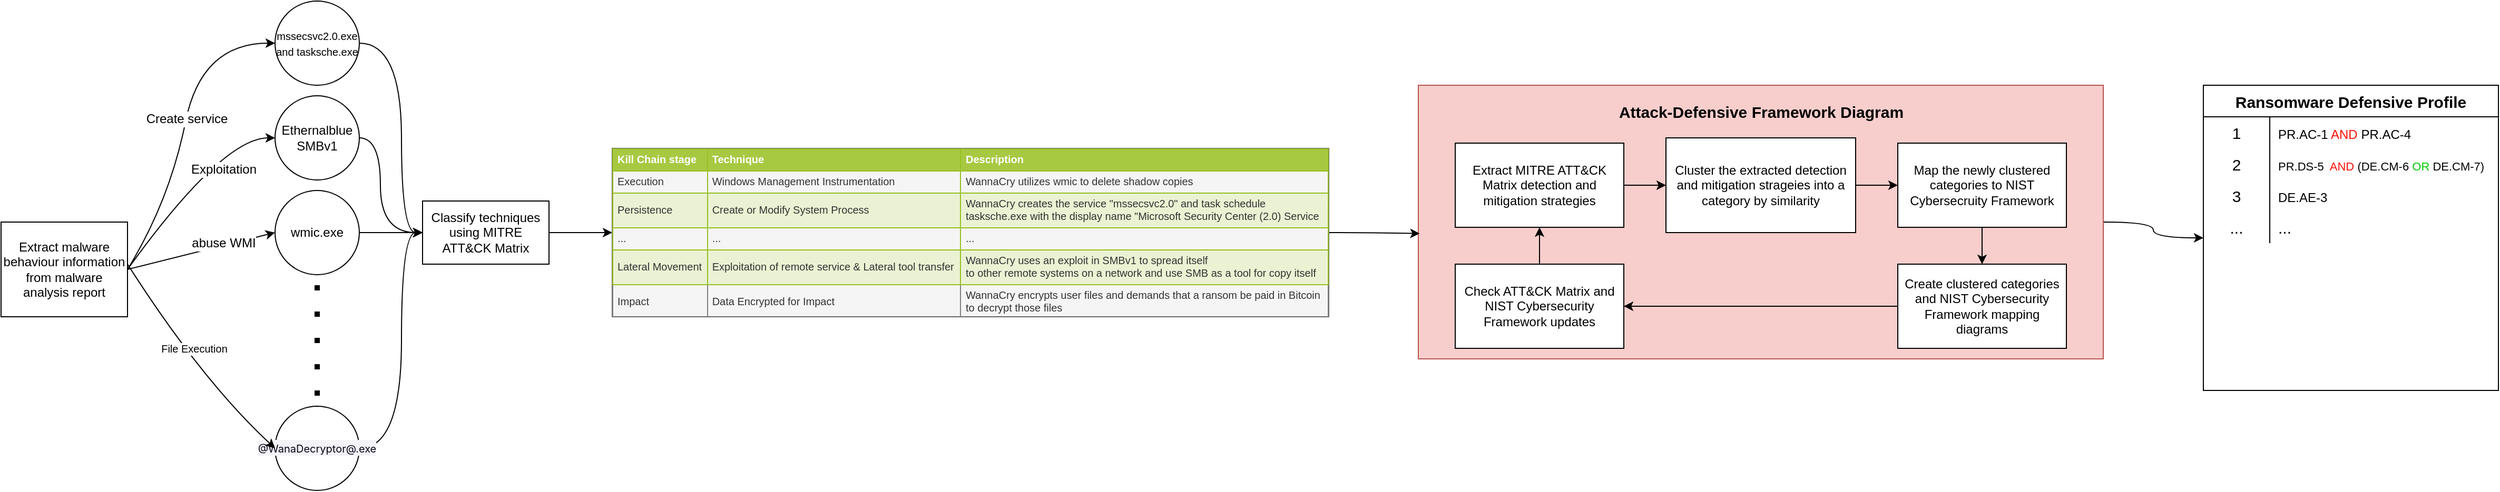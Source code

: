 <mxfile version="18.2.0" type="device"><diagram id="EA19JDgEaWXckomR4Jen" name="Page-1"><mxGraphModel dx="796" dy="465" grid="1" gridSize="10" guides="1" tooltips="1" connect="1" arrows="1" fold="1" page="1" pageScale="1" pageWidth="850" pageHeight="1100" math="0" shadow="0"><root><mxCell id="0"/><mxCell id="1" parent="0"/><mxCell id="eJ04dPqzH8mR7LR7WkOv-59" value="" style="edgeStyle=orthogonalEdgeStyle;curved=1;rounded=0;orthogonalLoop=1;jettySize=auto;html=1;fontSize=15;strokeWidth=1;entryX=0;entryY=0.5;entryDx=0;entryDy=0;" edge="1" parent="1" source="eJ04dPqzH8mR7LR7WkOv-54" target="eJ04dPqzH8mR7LR7WkOv-60"><mxGeometry relative="1" as="geometry"><mxPoint x="2085" y="230" as="targetPoint"/></mxGeometry></mxCell><mxCell id="eJ04dPqzH8mR7LR7WkOv-54" value="" style="rounded=0;whiteSpace=wrap;html=1;fontSize=10;fillColor=#f8cecc;strokeColor=#b85450;" vertex="1" parent="1"><mxGeometry x="1355" y="100" width="650" height="260" as="geometry"/></mxCell><mxCell id="eJ04dPqzH8mR7LR7WkOv-1" value="Extract malware behaviour information from malware analysis report" style="rounded=0;whiteSpace=wrap;html=1;" vertex="1" parent="1"><mxGeometry x="10" y="230" width="120" height="90" as="geometry"/></mxCell><mxCell id="eJ04dPqzH8mR7LR7WkOv-6" value="" style="curved=1;endArrow=classic;html=1;rounded=0;entryX=0;entryY=0.5;entryDx=0;entryDy=0;exitX=1;exitY=0.5;exitDx=0;exitDy=0;" edge="1" parent="1" source="eJ04dPqzH8mR7LR7WkOv-1" target="eJ04dPqzH8mR7LR7WkOv-7"><mxGeometry width="50" height="50" relative="1" as="geometry"><mxPoint x="130" y="360" as="sourcePoint"/><mxPoint x="240" y="60" as="targetPoint"/><Array as="points"><mxPoint x="170" y="210"/><mxPoint x="200" y="60"/></Array></mxGeometry></mxCell><mxCell id="eJ04dPqzH8mR7LR7WkOv-9" value="Create service" style="edgeLabel;html=1;align=center;verticalAlign=middle;resizable=0;points=[];fontSize=12;" vertex="1" connectable="0" parent="eJ04dPqzH8mR7LR7WkOv-6"><mxGeometry x="0.042" y="1" relative="1" as="geometry"><mxPoint x="1" as="offset"/></mxGeometry></mxCell><mxCell id="eJ04dPqzH8mR7LR7WkOv-24" style="edgeStyle=orthogonalEdgeStyle;rounded=0;orthogonalLoop=1;jettySize=auto;html=1;fontSize=10;strokeWidth=1;curved=1;entryX=0;entryY=0.5;entryDx=0;entryDy=0;" edge="1" parent="1" source="eJ04dPqzH8mR7LR7WkOv-7" target="eJ04dPqzH8mR7LR7WkOv-21"><mxGeometry relative="1" as="geometry"><mxPoint x="440" y="130" as="targetPoint"/><Array as="points"><mxPoint x="390" y="60"/><mxPoint x="390" y="240"/></Array></mxGeometry></mxCell><mxCell id="eJ04dPqzH8mR7LR7WkOv-7" value="&lt;font style=&quot;font-size: 10px;&quot;&gt;mssecsvc2.0.exe&lt;br&gt;and tasksche.exe&lt;br&gt;&lt;/font&gt;" style="ellipse;whiteSpace=wrap;html=1;aspect=fixed;" vertex="1" parent="1"><mxGeometry x="270" y="20" width="80" height="80" as="geometry"/></mxCell><mxCell id="eJ04dPqzH8mR7LR7WkOv-25" style="edgeStyle=orthogonalEdgeStyle;curved=1;rounded=0;orthogonalLoop=1;jettySize=auto;html=1;entryX=0;entryY=0.5;entryDx=0;entryDy=0;fontSize=10;strokeWidth=1;" edge="1" parent="1" source="eJ04dPqzH8mR7LR7WkOv-10" target="eJ04dPqzH8mR7LR7WkOv-21"><mxGeometry relative="1" as="geometry"><Array as="points"><mxPoint x="370" y="150"/><mxPoint x="370" y="240"/></Array></mxGeometry></mxCell><mxCell id="eJ04dPqzH8mR7LR7WkOv-10" value="Ethernalblue&lt;br&gt;SMBv1" style="ellipse;whiteSpace=wrap;html=1;aspect=fixed;" vertex="1" parent="1"><mxGeometry x="270" y="110" width="80" height="80" as="geometry"/></mxCell><mxCell id="eJ04dPqzH8mR7LR7WkOv-11" value="" style="curved=1;endArrow=classic;html=1;rounded=0;fontSize=12;entryX=0;entryY=0.5;entryDx=0;entryDy=0;exitX=1;exitY=0.5;exitDx=0;exitDy=0;" edge="1" parent="1" source="eJ04dPqzH8mR7LR7WkOv-1" target="eJ04dPqzH8mR7LR7WkOv-10"><mxGeometry width="50" height="50" relative="1" as="geometry"><mxPoint x="130" y="360" as="sourcePoint"/><mxPoint x="430" y="140" as="targetPoint"/><Array as="points"><mxPoint x="220" y="150"/></Array></mxGeometry></mxCell><mxCell id="eJ04dPqzH8mR7LR7WkOv-12" value="Exploitation" style="edgeLabel;html=1;align=center;verticalAlign=middle;resizable=0;points=[];fontSize=12;" vertex="1" connectable="0" parent="eJ04dPqzH8mR7LR7WkOv-11"><mxGeometry x="0.04" y="7" relative="1" as="geometry"><mxPoint x="34" y="-5" as="offset"/></mxGeometry></mxCell><mxCell id="eJ04dPqzH8mR7LR7WkOv-22" value="" style="edgeStyle=orthogonalEdgeStyle;rounded=0;orthogonalLoop=1;jettySize=auto;html=1;fontSize=10;strokeWidth=1;" edge="1" parent="1" source="eJ04dPqzH8mR7LR7WkOv-13" target="eJ04dPqzH8mR7LR7WkOv-21"><mxGeometry relative="1" as="geometry"/></mxCell><mxCell id="eJ04dPqzH8mR7LR7WkOv-13" value="wmic.exe" style="ellipse;whiteSpace=wrap;html=1;aspect=fixed;" vertex="1" parent="1"><mxGeometry x="270" y="200" width="80" height="80" as="geometry"/></mxCell><mxCell id="eJ04dPqzH8mR7LR7WkOv-15" value="" style="curved=1;endArrow=classic;html=1;rounded=0;fontSize=12;exitX=1;exitY=0.5;exitDx=0;exitDy=0;entryX=0;entryY=0.5;entryDx=0;entryDy=0;" edge="1" parent="1" source="eJ04dPqzH8mR7LR7WkOv-1" target="eJ04dPqzH8mR7LR7WkOv-13"><mxGeometry width="50" height="50" relative="1" as="geometry"><mxPoint x="380" y="290" as="sourcePoint"/><mxPoint x="430" y="240" as="targetPoint"/><Array as="points"><mxPoint x="190" y="260"/></Array></mxGeometry></mxCell><mxCell id="eJ04dPqzH8mR7LR7WkOv-16" value="abuse WMI" style="edgeLabel;html=1;align=center;verticalAlign=middle;resizable=0;points=[];fontSize=12;" vertex="1" connectable="0" parent="eJ04dPqzH8mR7LR7WkOv-15"><mxGeometry x="0.39" y="-14" relative="1" as="geometry"><mxPoint x="-10" y="-14" as="offset"/></mxGeometry></mxCell><mxCell id="eJ04dPqzH8mR7LR7WkOv-17" value="" style="endArrow=none;dashed=1;html=1;strokeWidth=5;fontSize=10;rounded=0;dashPattern=1 4;" edge="1" parent="1"><mxGeometry width="50" height="50" relative="1" as="geometry"><mxPoint x="310" y="290" as="sourcePoint"/><mxPoint x="310" y="400" as="targetPoint"/></mxGeometry></mxCell><mxCell id="eJ04dPqzH8mR7LR7WkOv-26" style="edgeStyle=orthogonalEdgeStyle;curved=1;rounded=0;orthogonalLoop=1;jettySize=auto;html=1;entryX=0;entryY=0.5;entryDx=0;entryDy=0;fontSize=10;strokeWidth=1;" edge="1" parent="1" source="eJ04dPqzH8mR7LR7WkOv-18" target="eJ04dPqzH8mR7LR7WkOv-21"><mxGeometry relative="1" as="geometry"><Array as="points"><mxPoint x="390" y="445"/><mxPoint x="390" y="240"/></Array></mxGeometry></mxCell><mxCell id="eJ04dPqzH8mR7LR7WkOv-18" value="&lt;span style=&quot;color: rgb(9, 5, 22); font-family: Barlow, -apple-system, BlinkMacSystemFont, &amp;quot;Segoe UI&amp;quot;, Helvetica, Arial, sans-serif, &amp;quot;Apple Color Emoji&amp;quot;, &amp;quot;Segoe UI Emoji&amp;quot;, &amp;quot;Segoe UI Symbol&amp;quot;; text-align: left; background-color: rgb(243, 243, 248);&quot;&gt;&lt;font style=&quot;font-size: 10px;&quot;&gt;@WanaDecryptor@.exe&lt;/font&gt;&lt;/span&gt;" style="ellipse;html=1;aspect=fixed;whiteSpace=wrap;" vertex="1" parent="1"><mxGeometry x="270" y="405" width="80" height="80" as="geometry"/></mxCell><mxCell id="eJ04dPqzH8mR7LR7WkOv-19" value="" style="curved=1;endArrow=classic;html=1;rounded=0;fontSize=10;strokeWidth=1;entryX=0;entryY=0.5;entryDx=0;entryDy=0;" edge="1" parent="1" target="eJ04dPqzH8mR7LR7WkOv-18"><mxGeometry width="50" height="50" relative="1" as="geometry"><mxPoint x="130" y="270" as="sourcePoint"/><mxPoint x="430" y="340" as="targetPoint"/><Array as="points"><mxPoint x="200" y="380"/></Array></mxGeometry></mxCell><mxCell id="eJ04dPqzH8mR7LR7WkOv-20" value="File Execution" style="edgeLabel;html=1;align=center;verticalAlign=middle;resizable=0;points=[];fontSize=10;" vertex="1" connectable="0" parent="eJ04dPqzH8mR7LR7WkOv-19"><mxGeometry x="-0.547" y="9" relative="1" as="geometry"><mxPoint x="28" y="42" as="offset"/></mxGeometry></mxCell><mxCell id="eJ04dPqzH8mR7LR7WkOv-43" style="edgeStyle=orthogonalEdgeStyle;curved=1;rounded=0;orthogonalLoop=1;jettySize=auto;html=1;entryX=0;entryY=0.5;entryDx=0;entryDy=0;fontSize=10;strokeWidth=1;" edge="1" parent="1" source="eJ04dPqzH8mR7LR7WkOv-21" target="eJ04dPqzH8mR7LR7WkOv-40"><mxGeometry relative="1" as="geometry"/></mxCell><mxCell id="eJ04dPqzH8mR7LR7WkOv-21" value="Classify techniques using MITRE ATT&amp;amp;CK Matrix" style="whiteSpace=wrap;html=1;" vertex="1" parent="1"><mxGeometry x="410" y="210" width="120" height="60" as="geometry"/></mxCell><mxCell id="eJ04dPqzH8mR7LR7WkOv-57" style="edgeStyle=orthogonalEdgeStyle;curved=1;rounded=0;orthogonalLoop=1;jettySize=auto;html=1;fontSize=15;strokeWidth=1;entryX=0.002;entryY=0.542;entryDx=0;entryDy=0;entryPerimeter=0;" edge="1" parent="1" source="eJ04dPqzH8mR7LR7WkOv-40" target="eJ04dPqzH8mR7LR7WkOv-54"><mxGeometry relative="1" as="geometry"><mxPoint x="1340" y="240" as="targetPoint"/></mxGeometry></mxCell><mxCell id="eJ04dPqzH8mR7LR7WkOv-40" value="&lt;table border=&quot;1&quot; width=&quot;100%&quot; height=&quot;100%&quot; cellpadding=&quot;4&quot; style=&quot;width:100%;height:100%;border-collapse:collapse;&quot;&gt;&lt;tbody&gt;&lt;tr style=&quot;background-color:#A7C942;color:#ffffff;border:1px solid #98bf21;&quot;&gt;&lt;th align=&quot;left&quot;&gt;Kill Chain stage&lt;/th&gt;&lt;th align=&quot;left&quot;&gt;Technique&lt;/th&gt;&lt;th align=&quot;left&quot;&gt;Description&lt;/th&gt;&lt;/tr&gt;&lt;tr style=&quot;border:1px solid #98bf21;&quot;&gt;&lt;td&gt;Execution&lt;/td&gt;&lt;td&gt;Windows Management Instrumentation&lt;/td&gt;&lt;td&gt;WannaCry utilizes wmic to delete shadow copies&lt;br&gt;&lt;/td&gt;&lt;/tr&gt;&lt;tr style=&quot;background-color:#EAF2D3;border:1px solid #98bf21;&quot;&gt;&lt;td&gt;Persistence&lt;/td&gt;&lt;td&gt;Create or Modify System Process&lt;/td&gt;&lt;td&gt;WannaCry creates the service &quot;mssecsvc2.0&quot; and task schedule &lt;br&gt;tasksche.exe with the display name &quot;Microsoft Security Center (2.0) Service&lt;/td&gt;&lt;/tr&gt;&lt;tr style=&quot;border:1px solid #98bf21;&quot;&gt;&lt;td&gt;...&lt;/td&gt;&lt;td&gt;...&lt;/td&gt;&lt;td&gt;...&lt;/td&gt;&lt;/tr&gt;&lt;tr style=&quot;background-color:#EAF2D3;border:1px solid #98bf21;&quot;&gt;&lt;td&gt;Lateral Movement&lt;/td&gt;&lt;td&gt;Exploitation of remote service &amp;amp; Lateral tool transfer&lt;/td&gt;&lt;td&gt;WannaCry uses an exploit in SMBv1 to spread itself &lt;br&gt;to other remote systems on a network and use SMB as a tool for copy itself&lt;/td&gt;&lt;/tr&gt;&lt;tr&gt;&lt;td&gt;Impact&lt;/td&gt;&lt;td&gt;Data Encrypted for Impact&lt;br&gt;&lt;/td&gt;&lt;td&gt;WannaCry encrypts user files and demands that a ransom be paid in Bitcoin &lt;br&gt;to decrypt those files&lt;br&gt;&lt;/td&gt;&lt;/tr&gt;&lt;/tbody&gt;&lt;/table&gt;" style="text;html=1;overflow=fill;rounded=0;fontSize=10;fillColor=#f5f5f5;fontColor=#333333;strokeColor=#666666;" vertex="1" parent="1"><mxGeometry x="590" y="160" width="680" height="160" as="geometry"/></mxCell><mxCell id="eJ04dPqzH8mR7LR7WkOv-44" value="" style="edgeStyle=orthogonalEdgeStyle;rounded=0;orthogonalLoop=1;jettySize=auto;html=1;" edge="1" parent="1" source="eJ04dPqzH8mR7LR7WkOv-45" target="eJ04dPqzH8mR7LR7WkOv-47"><mxGeometry relative="1" as="geometry"/></mxCell><mxCell id="eJ04dPqzH8mR7LR7WkOv-45" value="Extract MITRE ATT&amp;amp;CK Matrix detection and mitigation strategies" style="rounded=0;whiteSpace=wrap;html=1;" vertex="1" parent="1"><mxGeometry x="1390" y="155" width="160" height="80" as="geometry"/></mxCell><mxCell id="eJ04dPqzH8mR7LR7WkOv-46" value="" style="edgeStyle=orthogonalEdgeStyle;rounded=0;orthogonalLoop=1;jettySize=auto;html=1;" edge="1" parent="1" source="eJ04dPqzH8mR7LR7WkOv-47" target="eJ04dPqzH8mR7LR7WkOv-49"><mxGeometry relative="1" as="geometry"/></mxCell><mxCell id="eJ04dPqzH8mR7LR7WkOv-47" value="Cluster the extracted detection and mitigation strageies into a category by similarity" style="whiteSpace=wrap;html=1;rounded=0;" vertex="1" parent="1"><mxGeometry x="1590" y="150" width="180" height="90" as="geometry"/></mxCell><mxCell id="eJ04dPqzH8mR7LR7WkOv-48" value="" style="edgeStyle=orthogonalEdgeStyle;rounded=0;orthogonalLoop=1;jettySize=auto;html=1;" edge="1" parent="1" source="eJ04dPqzH8mR7LR7WkOv-49" target="eJ04dPqzH8mR7LR7WkOv-51"><mxGeometry relative="1" as="geometry"/></mxCell><mxCell id="eJ04dPqzH8mR7LR7WkOv-49" value="Map the newly clustered categories to NIST Cybersecruity Framework" style="whiteSpace=wrap;html=1;rounded=0;" vertex="1" parent="1"><mxGeometry x="1810" y="155" width="160" height="80" as="geometry"/></mxCell><mxCell id="eJ04dPqzH8mR7LR7WkOv-50" value="" style="edgeStyle=orthogonalEdgeStyle;rounded=0;orthogonalLoop=1;jettySize=auto;html=1;" edge="1" parent="1" source="eJ04dPqzH8mR7LR7WkOv-51" target="eJ04dPqzH8mR7LR7WkOv-53"><mxGeometry relative="1" as="geometry"/></mxCell><mxCell id="eJ04dPqzH8mR7LR7WkOv-51" value="Create clustered categories and NIST Cybersecurity Framework mapping diagrams" style="whiteSpace=wrap;html=1;rounded=0;" vertex="1" parent="1"><mxGeometry x="1810" y="270" width="160" height="80" as="geometry"/></mxCell><mxCell id="eJ04dPqzH8mR7LR7WkOv-52" style="edgeStyle=orthogonalEdgeStyle;rounded=0;orthogonalLoop=1;jettySize=auto;html=1;entryX=0.5;entryY=1;entryDx=0;entryDy=0;" edge="1" parent="1" source="eJ04dPqzH8mR7LR7WkOv-53" target="eJ04dPqzH8mR7LR7WkOv-45"><mxGeometry relative="1" as="geometry"/></mxCell><mxCell id="eJ04dPqzH8mR7LR7WkOv-53" value="Check ATT&amp;amp;CK Matrix and NIST Cybersecurity Framework updates" style="whiteSpace=wrap;html=1;rounded=0;" vertex="1" parent="1"><mxGeometry x="1390" y="270" width="160" height="80" as="geometry"/></mxCell><mxCell id="eJ04dPqzH8mR7LR7WkOv-55" value="&lt;b&gt;&lt;font style=&quot;font-size: 15px;&quot;&gt;Attack-Defensive Framework Diagram&lt;/font&gt;&lt;/b&gt;" style="text;html=1;strokeColor=none;fillColor=none;align=center;verticalAlign=middle;whiteSpace=wrap;rounded=0;fontSize=10;" vertex="1" parent="1"><mxGeometry x="1537.5" y="110" width="285" height="30" as="geometry"/></mxCell><mxCell id="eJ04dPqzH8mR7LR7WkOv-60" value="Ransomware Defensive Profile" style="shape=table;startSize=30;container=1;collapsible=0;childLayout=tableLayout;fixedRows=1;rowLines=0;fontStyle=1;fontSize=15;" vertex="1" parent="1"><mxGeometry x="2100" y="100" width="280" height="290" as="geometry"/></mxCell><mxCell id="eJ04dPqzH8mR7LR7WkOv-61" value="" style="shape=tableRow;horizontal=0;startSize=0;swimlaneHead=0;swimlaneBody=0;top=0;left=0;bottom=0;right=0;collapsible=0;dropTarget=0;fillColor=none;points=[[0,0.5],[1,0.5]];portConstraint=eastwest;fontSize=15;" vertex="1" parent="eJ04dPqzH8mR7LR7WkOv-60"><mxGeometry y="30" width="280" height="30" as="geometry"/></mxCell><mxCell id="eJ04dPqzH8mR7LR7WkOv-62" value="1" style="shape=partialRectangle;html=1;whiteSpace=wrap;connectable=0;fillColor=none;top=0;left=0;bottom=0;right=0;overflow=hidden;pointerEvents=1;fontSize=15;" vertex="1" parent="eJ04dPqzH8mR7LR7WkOv-61"><mxGeometry width="63" height="30" as="geometry"><mxRectangle width="63" height="30" as="alternateBounds"/></mxGeometry></mxCell><mxCell id="eJ04dPqzH8mR7LR7WkOv-63" value="&lt;font style=&quot;font-size: 12px;&quot;&gt;PR.AC-1 &lt;font style=&quot;font-size: 12px;&quot; color=&quot;#ff1008&quot;&gt;AND&lt;/font&gt; PR.AC-4&lt;/font&gt;" style="shape=partialRectangle;html=1;whiteSpace=wrap;connectable=0;fillColor=none;top=0;left=0;bottom=0;right=0;align=left;spacingLeft=6;overflow=hidden;fontSize=15;" vertex="1" parent="eJ04dPqzH8mR7LR7WkOv-61"><mxGeometry x="63" width="217" height="30" as="geometry"><mxRectangle width="217" height="30" as="alternateBounds"/></mxGeometry></mxCell><mxCell id="eJ04dPqzH8mR7LR7WkOv-64" value="" style="shape=tableRow;horizontal=0;startSize=0;swimlaneHead=0;swimlaneBody=0;top=0;left=0;bottom=0;right=0;collapsible=0;dropTarget=0;fillColor=none;points=[[0,0.5],[1,0.5]];portConstraint=eastwest;fontSize=15;" vertex="1" parent="eJ04dPqzH8mR7LR7WkOv-60"><mxGeometry y="60" width="280" height="30" as="geometry"/></mxCell><mxCell id="eJ04dPqzH8mR7LR7WkOv-65" value="2" style="shape=partialRectangle;html=1;whiteSpace=wrap;connectable=0;fillColor=none;top=0;left=0;bottom=0;right=0;overflow=hidden;fontSize=15;" vertex="1" parent="eJ04dPqzH8mR7LR7WkOv-64"><mxGeometry width="63" height="30" as="geometry"><mxRectangle width="63" height="30" as="alternateBounds"/></mxGeometry></mxCell><mxCell id="eJ04dPqzH8mR7LR7WkOv-66" value="&lt;font style=&quot;font-size: 11px;&quot;&gt;PR.DS-5&amp;nbsp; &lt;font color=&quot;#ff1008&quot;&gt;AND&lt;/font&gt; (DE.CM-6 &lt;font color=&quot;#00cc00&quot;&gt;OR&lt;/font&gt; DE.CM-7)&lt;/font&gt;" style="shape=partialRectangle;html=1;whiteSpace=wrap;connectable=0;fillColor=none;top=0;left=0;bottom=0;right=0;align=left;spacingLeft=6;overflow=hidden;fontSize=15;" vertex="1" parent="eJ04dPqzH8mR7LR7WkOv-64"><mxGeometry x="63" width="217" height="30" as="geometry"><mxRectangle width="217" height="30" as="alternateBounds"/></mxGeometry></mxCell><mxCell id="eJ04dPqzH8mR7LR7WkOv-67" value="" style="shape=tableRow;horizontal=0;startSize=0;swimlaneHead=0;swimlaneBody=0;top=0;left=0;bottom=0;right=0;collapsible=0;dropTarget=0;fillColor=none;points=[[0,0.5],[1,0.5]];portConstraint=eastwest;fontSize=15;" vertex="1" parent="eJ04dPqzH8mR7LR7WkOv-60"><mxGeometry y="90" width="280" height="30" as="geometry"/></mxCell><mxCell id="eJ04dPqzH8mR7LR7WkOv-68" value="3" style="shape=partialRectangle;html=1;whiteSpace=wrap;connectable=0;fillColor=none;top=0;left=0;bottom=0;right=0;overflow=hidden;fontSize=15;" vertex="1" parent="eJ04dPqzH8mR7LR7WkOv-67"><mxGeometry width="63" height="30" as="geometry"><mxRectangle width="63" height="30" as="alternateBounds"/></mxGeometry></mxCell><mxCell id="eJ04dPqzH8mR7LR7WkOv-69" value="&lt;font style=&quot;font-size: 12px;&quot;&gt;DE.AE-3&lt;/font&gt;" style="shape=partialRectangle;html=1;whiteSpace=wrap;connectable=0;fillColor=none;top=0;left=0;bottom=0;right=0;align=left;spacingLeft=6;overflow=hidden;fontSize=15;" vertex="1" parent="eJ04dPqzH8mR7LR7WkOv-67"><mxGeometry x="63" width="217" height="30" as="geometry"><mxRectangle width="217" height="30" as="alternateBounds"/></mxGeometry></mxCell><mxCell id="eJ04dPqzH8mR7LR7WkOv-82" style="shape=tableRow;horizontal=0;startSize=0;swimlaneHead=0;swimlaneBody=0;top=0;left=0;bottom=0;right=0;collapsible=0;dropTarget=0;fillColor=none;points=[[0,0.5],[1,0.5]];portConstraint=eastwest;fontSize=15;" vertex="1" parent="eJ04dPqzH8mR7LR7WkOv-60"><mxGeometry y="120" width="280" height="30" as="geometry"/></mxCell><mxCell id="eJ04dPqzH8mR7LR7WkOv-83" value="..." style="shape=partialRectangle;html=1;whiteSpace=wrap;connectable=0;fillColor=none;top=0;left=0;bottom=0;right=0;overflow=hidden;fontSize=15;" vertex="1" parent="eJ04dPqzH8mR7LR7WkOv-82"><mxGeometry width="63" height="30" as="geometry"><mxRectangle width="63" height="30" as="alternateBounds"/></mxGeometry></mxCell><mxCell id="eJ04dPqzH8mR7LR7WkOv-84" value="..." style="shape=partialRectangle;html=1;whiteSpace=wrap;connectable=0;fillColor=none;top=0;left=0;bottom=0;right=0;align=left;spacingLeft=6;overflow=hidden;fontSize=15;" vertex="1" parent="eJ04dPqzH8mR7LR7WkOv-82"><mxGeometry x="63" width="217" height="30" as="geometry"><mxRectangle width="217" height="30" as="alternateBounds"/></mxGeometry></mxCell><mxCell id="eJ04dPqzH8mR7LR7WkOv-70" value="" style="shape=tableRow;horizontal=0;startSize=0;swimlaneHead=0;swimlaneBody=0;top=0;left=0;bottom=0;right=0;collapsible=0;dropTarget=0;fillColor=none;points=[[0,0.5],[1,0.5]];portConstraint=eastwest;fontSize=15;" vertex="1" parent="1"><mxGeometry x="2100" y="225" width="280" height="30" as="geometry"/></mxCell></root></mxGraphModel></diagram></mxfile>